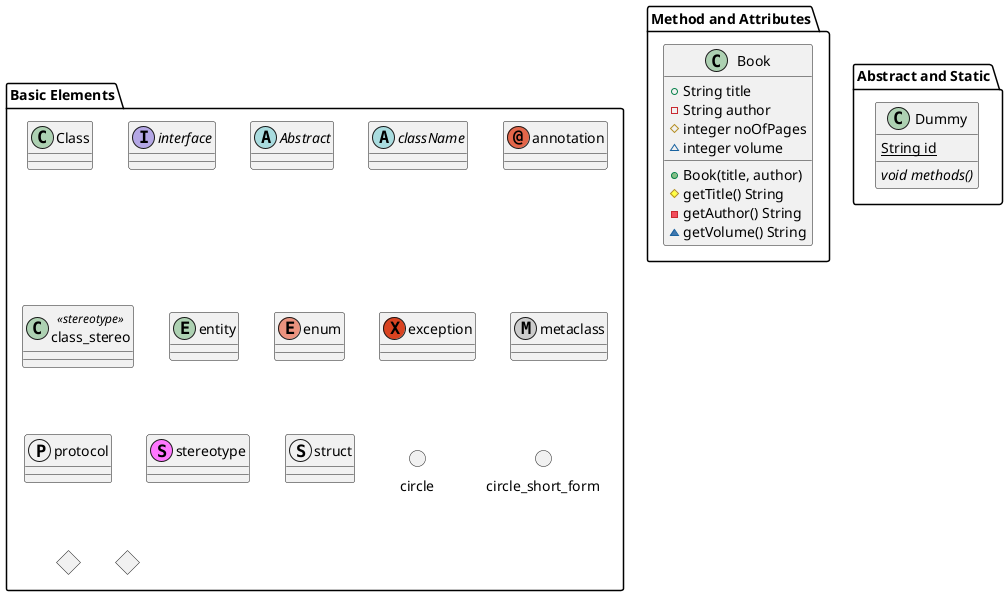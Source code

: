 @startuml basic-elements

package "Basic Elements" {
    class           Class
    interface       interface
    abstract        Abstract
    abstract class  className
    annotation      annotation
    class           class_stereo  <<stereotype>>
    entity          entity
    enum            enum
    exception       exception
    metaclass       metaclass
    protocol        protocol
    stereotype      stereotype
    struct          struct
    circle          circle
    ()              circle_short_form
    diamond         diamond
    <>              diamond_short_form
}

package "Method and Attributes" {
    class Book {
        + String title
        - String author
        # integer noOfPages
        ~ integer volume


        + Book(title, author)
        # getTitle() String
        - getAuthor() String
        ~ getVolume() String
    }
}

package "Abstract and Static" {
    class Dummy {
        {static} String id
        {abstract} void methods()
    }
}

@enduml